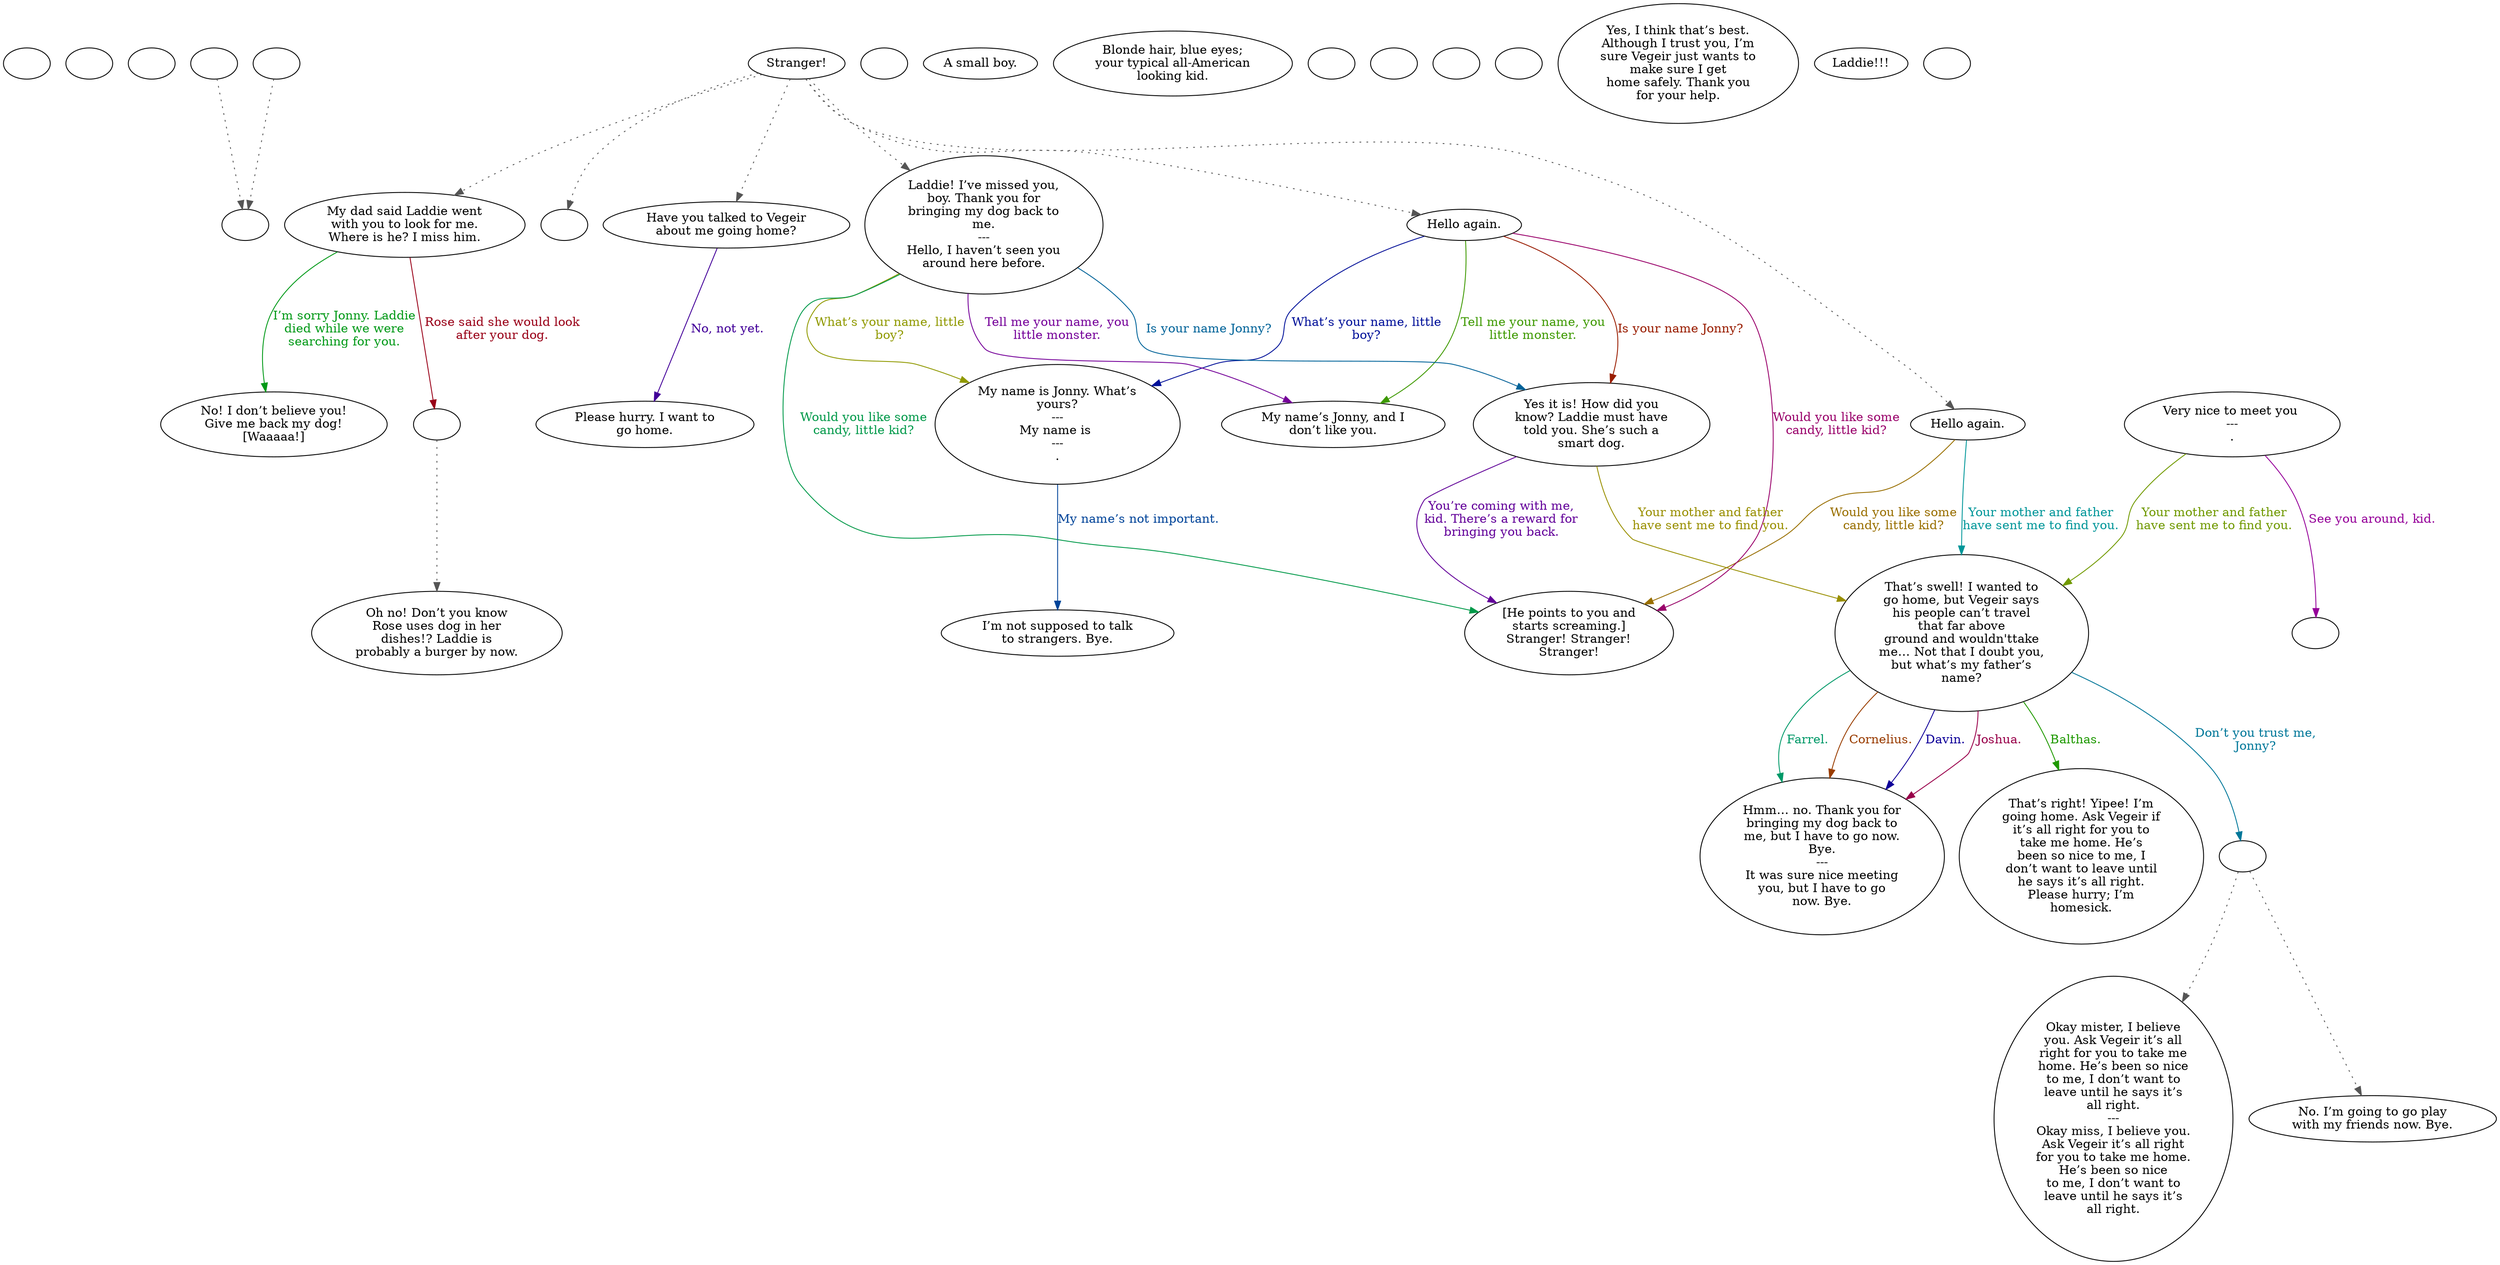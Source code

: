 digraph mcJonny {
  "checkPartyMembersNearDoor" [style=filled       fillcolor="#FFFFFF"       color="#000000"]
  "checkPartyMembersNearDoor" [label=""]
  "start" [style=filled       fillcolor="#FFFFFF"       color="#000000"]
  "start" [label=""]
  "critter_p_proc" [style=filled       fillcolor="#FFFFFF"       color="#000000"]
  "critter_p_proc" [label=""]
  "pickup_p_proc" [style=filled       fillcolor="#FFFFFF"       color="#000000"]
  "pickup_p_proc" -> "Node998" [style=dotted color="#555555"]
  "pickup_p_proc" [label=""]
  "talk_p_proc" [style=filled       fillcolor="#FFFFFF"       color="#000000"]
  "talk_p_proc" -> "Node004" [style=dotted color="#555555"]
  "talk_p_proc" -> "Node025" [style=dotted color="#555555"]
  "talk_p_proc" -> "Node003" [style=dotted color="#555555"]
  "talk_p_proc" -> "Node002" [style=dotted color="#555555"]
  "talk_p_proc" -> "Node001" [style=dotted color="#555555"]
  "talk_p_proc" -> "Node000" [style=dotted color="#555555"]
  "talk_p_proc" [label="Stranger!"]
  "destroy_p_proc" [style=filled       fillcolor="#FFFFFF"       color="#000000"]
  "destroy_p_proc" [label=""]
  "look_at_p_proc" [style=filled       fillcolor="#FFFFFF"       color="#000000"]
  "look_at_p_proc" [label="A small boy."]
  "description_p_proc" [style=filled       fillcolor="#FFFFFF"       color="#000000"]
  "description_p_proc" [label="Blonde hair, blue eyes;\nyour typical all-American\nlooking kid."]
  "use_skill_on_p_proc" [style=filled       fillcolor="#FFFFFF"       color="#000000"]
  "use_skill_on_p_proc" [label=""]
  "damage_p_proc" [style=filled       fillcolor="#FFFFFF"       color="#000000"]
  "damage_p_proc" -> "Node998" [style=dotted color="#555555"]
  "damage_p_proc" [label=""]
  "map_enter_p_proc" [style=filled       fillcolor="#FFFFFF"       color="#000000"]
  "map_enter_p_proc" [label=""]
  "map_update_p_proc" [style=filled       fillcolor="#FFFFFF"       color="#000000"]
  "map_update_p_proc" [label=""]
  "push_p_proc" [style=filled       fillcolor="#FFFFFF"       color="#000000"]
  "push_p_proc" [label=""]
  "Node000" [style=filled       fillcolor="#FFFFFF"       color="#000000"]
  "Node000" [label="Laddie! I’ve missed you,\nboy. Thank you for\nbringing my dog back to\nme.\n---\nHello, I haven’t seen you\naround here before."]
  "Node000" -> "Node020" [label="Is your name Jonny?" color="#006399" fontcolor="#006399"]
  "Node000" -> "Node010" [label="What’s your name, little\nboy?" color="#909900" fontcolor="#909900"]
  "Node000" -> "Node011" [label="Tell me your name, you\nlittle monster." color="#750099" fontcolor="#750099"]
  "Node000" -> "Node012" [label="Would you like some\ncandy, little kid?" color="#009949" fontcolor="#009949"]
  "Node001" [style=filled       fillcolor="#FFFFFF"       color="#000000"]
  "Node001" [label="Hello again."]
  "Node001" -> "Node020" [label="Is your name Jonny?" color="#991C00" fontcolor="#991C00"]
  "Node001" -> "Node010" [label="What’s your name, little\nboy?" color="#001099" fontcolor="#001099"]
  "Node001" -> "Node011" [label="Tell me your name, you\nlittle monster." color="#3D9900" fontcolor="#3D9900"]
  "Node001" -> "Node012" [label="Would you like some\ncandy, little kid?" color="#99006A" fontcolor="#99006A"]
  "Node002" [style=filled       fillcolor="#FFFFFF"       color="#000000"]
  "Node002" [label="Hello again."]
  "Node002" -> "Node014" [label="Your mother and father\nhave sent me to find you." color="#009699" fontcolor="#009699"]
  "Node002" -> "Node012" [label="Would you like some\ncandy, little kid?" color="#996F00" fontcolor="#996F00"]
  "Node003" [style=filled       fillcolor="#FFFFFF"       color="#000000"]
  "Node003" [label="Have you talked to Vegeir\nabout me going home?"]
  "Node003" -> "Node022" [label="No, not yet." color="#420099" fontcolor="#420099"]
  "Node004" [style=filled       fillcolor="#FFFFFF"       color="#000000"]
  "Node004" [label="My dad said Laddie went\nwith you to look for me.\nWhere is he? I miss him."]
  "Node004" -> "Node023" [label="I’m sorry Jonny. Laddie\ndied while we were\nsearching for you." color="#009916" fontcolor="#009916"]
  "Node004" -> "Node996" [label="Rose said she would look\nafter your dog." color="#990017" fontcolor="#990017"]
  "Node010" [style=filled       fillcolor="#FFFFFF"       color="#000000"]
  "Node010" [label="My name is Jonny. What’s\nyours?\n---\nMy name is \n---\n."]
  "Node010" -> "Node019" [label="My name’s not important." color="#004499" fontcolor="#004499"]
  "Node011" [style=filled       fillcolor="#FFFFFF"       color="#000000"]
  "Node011" [label="My name’s Jonny, and I\ndon’t like you."]
  "Node012" [style=filled       fillcolor="#FFFFFF"       color="#000000"]
  "Node012" [label="[He points to you and\nstarts screaming.]\nStranger! Stranger!\nStranger!"]
  "Node013" [style=filled       fillcolor="#FFFFFF"       color="#000000"]
  "Node013" [label="Very nice to meet you \n---\n."]
  "Node013" -> "Node014" [label="Your mother and father\nhave sent me to find you." color="#709900" fontcolor="#709900"]
  "Node013" -> "Node999" [label="See you around, kid." color="#950099" fontcolor="#950099"]
  "Node014" [style=filled       fillcolor="#FFFFFF"       color="#000000"]
  "Node014" [label="That’s swell! I wanted to\ngo home, but Vegeir says\nhis people can’t travel\nthat far above\nground and wouldn'ttake\nme… Not that I doubt you,\nbut what’s my father’s\nname?"]
  "Node014" -> "Node015" [label="Farrel." color="#009968" fontcolor="#009968"]
  "Node014" -> "Node015" [label="Cornelius." color="#993C00" fontcolor="#993C00"]
  "Node014" -> "Node015" [label="Davin." color="#0F0099" fontcolor="#0F0099"]
  "Node014" -> "Node016" [label="Balthas." color="#1E9900" fontcolor="#1E9900"]
  "Node014" -> "Node015" [label="Joshua." color="#99004A" fontcolor="#99004A"]
  "Node014" -> "Node995" [label="Don’t you trust me,\nJonny?" color="#007799" fontcolor="#007799"]
  "Node015" [style=filled       fillcolor="#FFFFFF"       color="#000000"]
  "Node015" [label="Hmm… no. Thank you for\nbringing my dog back to\nme, but I have to go now.\nBye.\n---\nIt was sure nice meeting\nyou, but I have to go\nnow. Bye."]
  "Node016" [style=filled       fillcolor="#FFFFFF"       color="#000000"]
  "Node016" [label="That’s right! Yipee! I’m\ngoing home. Ask Vegeir if\nit’s all right for you to\ntake me home. He’s\nbeen so nice to me, I\ndon’t want to leave until\nhe says it’s all right.\nPlease hurry; I’m\nhomesick."]
  "Node017" [style=filled       fillcolor="#FFFFFF"       color="#000000"]
  "Node017" [label="Okay mister, I believe\nyou. Ask Vegeir it’s all\nright for you to take me\nhome. He’s been so nice\nto me, I don’t want to\nleave until he says it’s\nall right.\n---\nOkay miss, I believe you.\nAsk Vegeir it’s all right\nfor you to take me home.\nHe’s been so nice\nto me, I don’t want to\nleave until he says it’s\nall right."]
  "Node018" [style=filled       fillcolor="#FFFFFF"       color="#000000"]
  "Node018" [label="No. I’m going to go play\nwith my friends now. Bye."]
  "Node019" [style=filled       fillcolor="#FFFFFF"       color="#000000"]
  "Node019" [label="I’m not supposed to talk\nto strangers. Bye."]
  "Node020" [style=filled       fillcolor="#FFFFFF"       color="#000000"]
  "Node020" [label="Yes it is! How did you\nknow? Laddie must have\ntold you. She’s such a\nsmart dog."]
  "Node020" -> "Node014" [label="Your mother and father\nhave sent me to find you." color="#998F00" fontcolor="#998F00"]
  "Node020" -> "Node012" [label="You’re coming with me,\nkid. There’s a reward for\nbringing you back." color="#620099" fontcolor="#620099"]
  "Node021" [style=filled       fillcolor="#FFFFFF"       color="#000000"]
  "Node021" [label="Yes, I think that’s best.\nAlthough I trust you, I’m\nsure Vegeir just wants to\nmake sure I get\nhome safely. Thank you\nfor your help."]
  "Node022" [style=filled       fillcolor="#FFFFFF"       color="#000000"]
  "Node022" [label="Please hurry. I want to\ngo home."]
  "Node023" [style=filled       fillcolor="#FFFFFF"       color="#000000"]
  "Node023" [label="No! I don’t believe you!\nGive me back my dog!\n[Waaaaa!]"]
  "Node024" [style=filled       fillcolor="#FFFFFF"       color="#000000"]
  "Node024" [label="Oh no! Don’t you know\nRose uses dog in her\ndishes!? Laddie is\nprobably a burger by now."]
  "Node025" [style=filled       fillcolor="#FFFFFF"       color="#000000"]
  "Node025" [label=""]
  "Node999" [style=filled       fillcolor="#FFFFFF"       color="#000000"]
  "Node999" [label=""]
  "Node998" [style=filled       fillcolor="#FFFFFF"       color="#000000"]
  "Node998" [label=""]
  "Node996" [style=filled       fillcolor="#FFFFFF"       color="#000000"]
  "Node996" -> "Node024" [style=dotted color="#555555"]
  "Node996" [label=""]
  "Node995" [style=filled       fillcolor="#FFFFFF"       color="#000000"]
  "Node995" -> "Node017" [style=dotted color="#555555"]
  "Node995" -> "Node018" [style=dotted color="#555555"]
  "Node995" [label=""]
  "timed_event_p_proc" [style=filled       fillcolor="#FFFFFF"       color="#000000"]
  "timed_event_p_proc" [label="Laddie!!!"]
  "map_exit_p_proc" [style=filled       fillcolor="#FFFFFF"       color="#000000"]
  "map_exit_p_proc" [label=""]
}